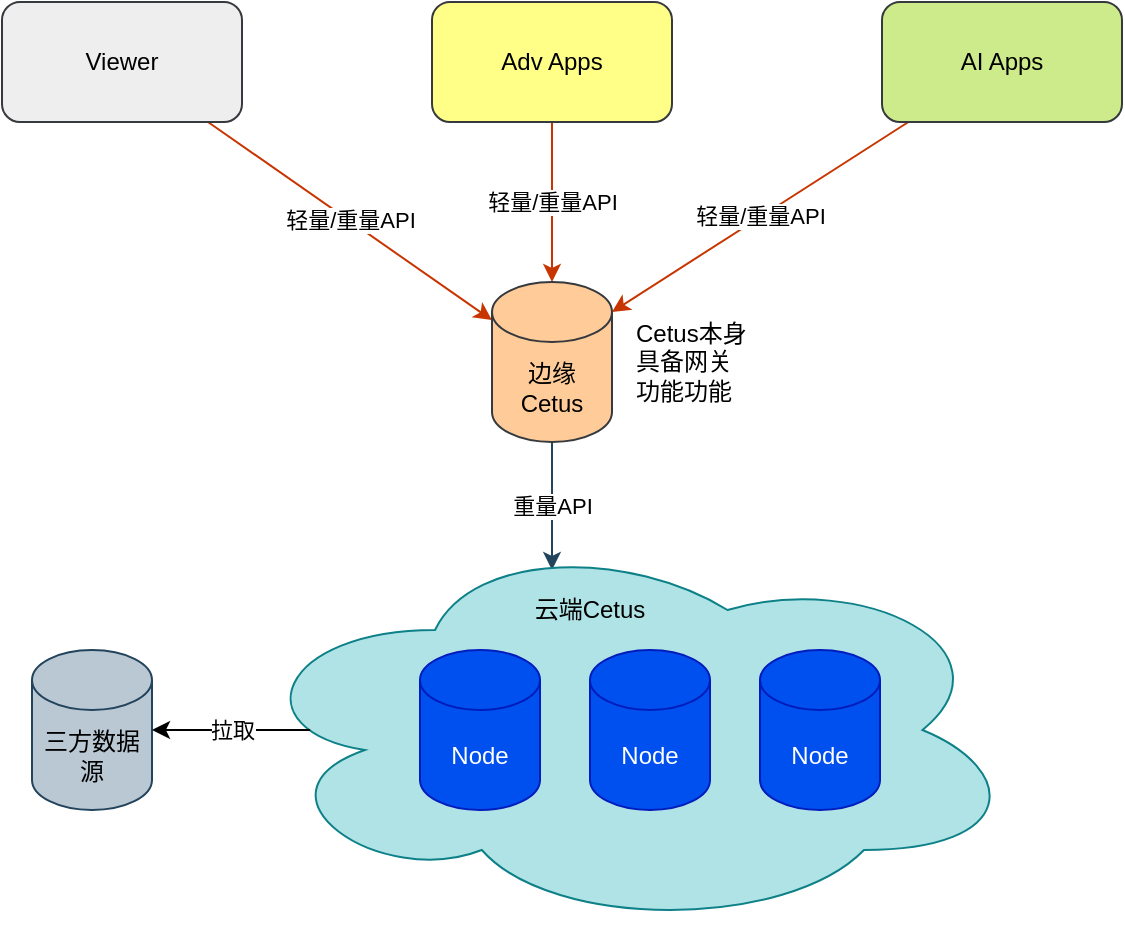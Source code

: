 <mxfile version="13.9.9" type="device"><diagram id="EohR9N-VhzOBfrZR7B5C" name="Page-1"><mxGraphModel dx="1086" dy="926" grid="1" gridSize="10" guides="1" tooltips="1" connect="1" arrows="1" fold="1" page="1" pageScale="1" pageWidth="1169" pageHeight="827" math="0" shadow="0"><root><mxCell id="0"/><mxCell id="1" parent="0"/><mxCell id="ZQqMRfZ7lyQfh6B78hGU-1" value="轻量/重量API" style="rounded=0;orthogonalLoop=1;jettySize=auto;html=1;strokeColor=#C73500;fillColor=#fa6800;" edge="1" parent="1" source="ZQqMRfZ7lyQfh6B78hGU-2" target="ZQqMRfZ7lyQfh6B78hGU-8"><mxGeometry relative="1" as="geometry"/></mxCell><mxCell id="ZQqMRfZ7lyQfh6B78hGU-2" value="Viewer" style="rounded=1;whiteSpace=wrap;html=1;fillColor=#eeeeee;strokeColor=#36393d;" vertex="1" parent="1"><mxGeometry x="70" y="50" width="120" height="60" as="geometry"/></mxCell><mxCell id="ZQqMRfZ7lyQfh6B78hGU-3" value="轻量/重量API" style="rounded=0;orthogonalLoop=1;jettySize=auto;html=1;entryX=0.5;entryY=0;entryDx=0;entryDy=0;entryPerimeter=0;strokeColor=#C73500;fillColor=#fa6800;" edge="1" parent="1" source="ZQqMRfZ7lyQfh6B78hGU-4" target="ZQqMRfZ7lyQfh6B78hGU-8"><mxGeometry relative="1" as="geometry"/></mxCell><mxCell id="ZQqMRfZ7lyQfh6B78hGU-4" value="Adv Apps" style="rounded=1;whiteSpace=wrap;html=1;fillColor=#ffff88;strokeColor=#36393d;" vertex="1" parent="1"><mxGeometry x="285" y="50" width="120" height="60" as="geometry"/></mxCell><mxCell id="ZQqMRfZ7lyQfh6B78hGU-5" value="轻量/重量API" style="rounded=0;orthogonalLoop=1;jettySize=auto;html=1;entryX=1;entryY=0;entryDx=0;entryDy=15;entryPerimeter=0;fillColor=#fa6800;strokeColor=#C73500;" edge="1" parent="1" source="ZQqMRfZ7lyQfh6B78hGU-6" target="ZQqMRfZ7lyQfh6B78hGU-8"><mxGeometry relative="1" as="geometry"/></mxCell><mxCell id="ZQqMRfZ7lyQfh6B78hGU-6" value="AI Apps" style="rounded=1;whiteSpace=wrap;html=1;fillColor=#cdeb8b;strokeColor=#36393d;" vertex="1" parent="1"><mxGeometry x="510" y="50" width="120" height="60" as="geometry"/></mxCell><mxCell id="ZQqMRfZ7lyQfh6B78hGU-7" value="重量API" style="rounded=0;orthogonalLoop=1;jettySize=auto;html=1;fillColor=#bac8d3;strokeColor=#23445d;exitX=0.5;exitY=1;exitDx=0;exitDy=0;exitPerimeter=0;entryX=0.4;entryY=0.1;entryDx=0;entryDy=0;entryPerimeter=0;" edge="1" parent="1" source="ZQqMRfZ7lyQfh6B78hGU-8" target="ZQqMRfZ7lyQfh6B78hGU-10"><mxGeometry relative="1" as="geometry"><mxPoint x="345" y="240" as="sourcePoint"/><mxPoint x="345" y="330" as="targetPoint"/></mxGeometry></mxCell><mxCell id="ZQqMRfZ7lyQfh6B78hGU-8" value="边缘&lt;br&gt;Cetus" style="shape=cylinder3;whiteSpace=wrap;html=1;boundedLbl=1;backgroundOutline=1;size=15;fillColor=#ffcc99;strokeColor=#36393d;" vertex="1" parent="1"><mxGeometry x="315" y="190" width="60" height="80" as="geometry"/></mxCell><mxCell id="ZQqMRfZ7lyQfh6B78hGU-9" value="" style="group" vertex="1" connectable="0" parent="1"><mxGeometry x="189" y="314" width="390" height="200" as="geometry"/></mxCell><mxCell id="ZQqMRfZ7lyQfh6B78hGU-10" value="" style="ellipse;shape=cloud;whiteSpace=wrap;html=1;fillColor=#b0e3e6;strokeColor=#0e8088;" vertex="1" parent="ZQqMRfZ7lyQfh6B78hGU-9"><mxGeometry width="390" height="200" as="geometry"/></mxCell><mxCell id="ZQqMRfZ7lyQfh6B78hGU-11" value="Node" style="shape=cylinder3;whiteSpace=wrap;html=1;boundedLbl=1;backgroundOutline=1;size=15;fillColor=#0050ef;strokeColor=#001DBC;fontColor=#ffffff;" vertex="1" parent="ZQqMRfZ7lyQfh6B78hGU-9"><mxGeometry x="90" y="60" width="60" height="80" as="geometry"/></mxCell><mxCell id="ZQqMRfZ7lyQfh6B78hGU-12" value="Node" style="shape=cylinder3;whiteSpace=wrap;html=1;boundedLbl=1;backgroundOutline=1;size=15;fillColor=#0050ef;strokeColor=#001DBC;fontColor=#ffffff;" vertex="1" parent="ZQqMRfZ7lyQfh6B78hGU-9"><mxGeometry x="175" y="60" width="60" height="80" as="geometry"/></mxCell><mxCell id="ZQqMRfZ7lyQfh6B78hGU-13" value="Node" style="shape=cylinder3;whiteSpace=wrap;html=1;boundedLbl=1;backgroundOutline=1;size=15;fillColor=#0050ef;strokeColor=#001DBC;fontColor=#ffffff;" vertex="1" parent="ZQqMRfZ7lyQfh6B78hGU-9"><mxGeometry x="260" y="60" width="60" height="80" as="geometry"/></mxCell><mxCell id="ZQqMRfZ7lyQfh6B78hGU-14" value="云端Cetus" style="text;html=1;strokeColor=none;fillColor=none;align=center;verticalAlign=middle;whiteSpace=wrap;rounded=0;" vertex="1" parent="ZQqMRfZ7lyQfh6B78hGU-9"><mxGeometry x="140" y="30" width="70" height="20" as="geometry"/></mxCell><mxCell id="ZQqMRfZ7lyQfh6B78hGU-15" value="三方数据源" style="shape=cylinder3;whiteSpace=wrap;html=1;boundedLbl=1;backgroundOutline=1;size=15;fillColor=#bac8d3;strokeColor=#23445d;" vertex="1" parent="1"><mxGeometry x="85" y="374" width="60" height="80" as="geometry"/></mxCell><mxCell id="ZQqMRfZ7lyQfh6B78hGU-16" value="拉取" style="endArrow=classic;html=1;exitX=0.09;exitY=0.5;exitDx=0;exitDy=0;exitPerimeter=0;entryX=1;entryY=0.5;entryDx=0;entryDy=0;entryPerimeter=0;" edge="1" parent="1" source="ZQqMRfZ7lyQfh6B78hGU-10" target="ZQqMRfZ7lyQfh6B78hGU-15"><mxGeometry width="50" height="50" relative="1" as="geometry"><mxPoint x="365" y="470" as="sourcePoint"/><mxPoint x="415" y="420" as="targetPoint"/></mxGeometry></mxCell><mxCell id="ZQqMRfZ7lyQfh6B78hGU-17" value="Cetus本身具备网关功能功能" style="text;html=1;strokeColor=none;fillColor=none;align=left;verticalAlign=middle;whiteSpace=wrap;rounded=0;" vertex="1" parent="1"><mxGeometry x="385" y="220" width="60" height="20" as="geometry"/></mxCell></root></mxGraphModel></diagram></mxfile>